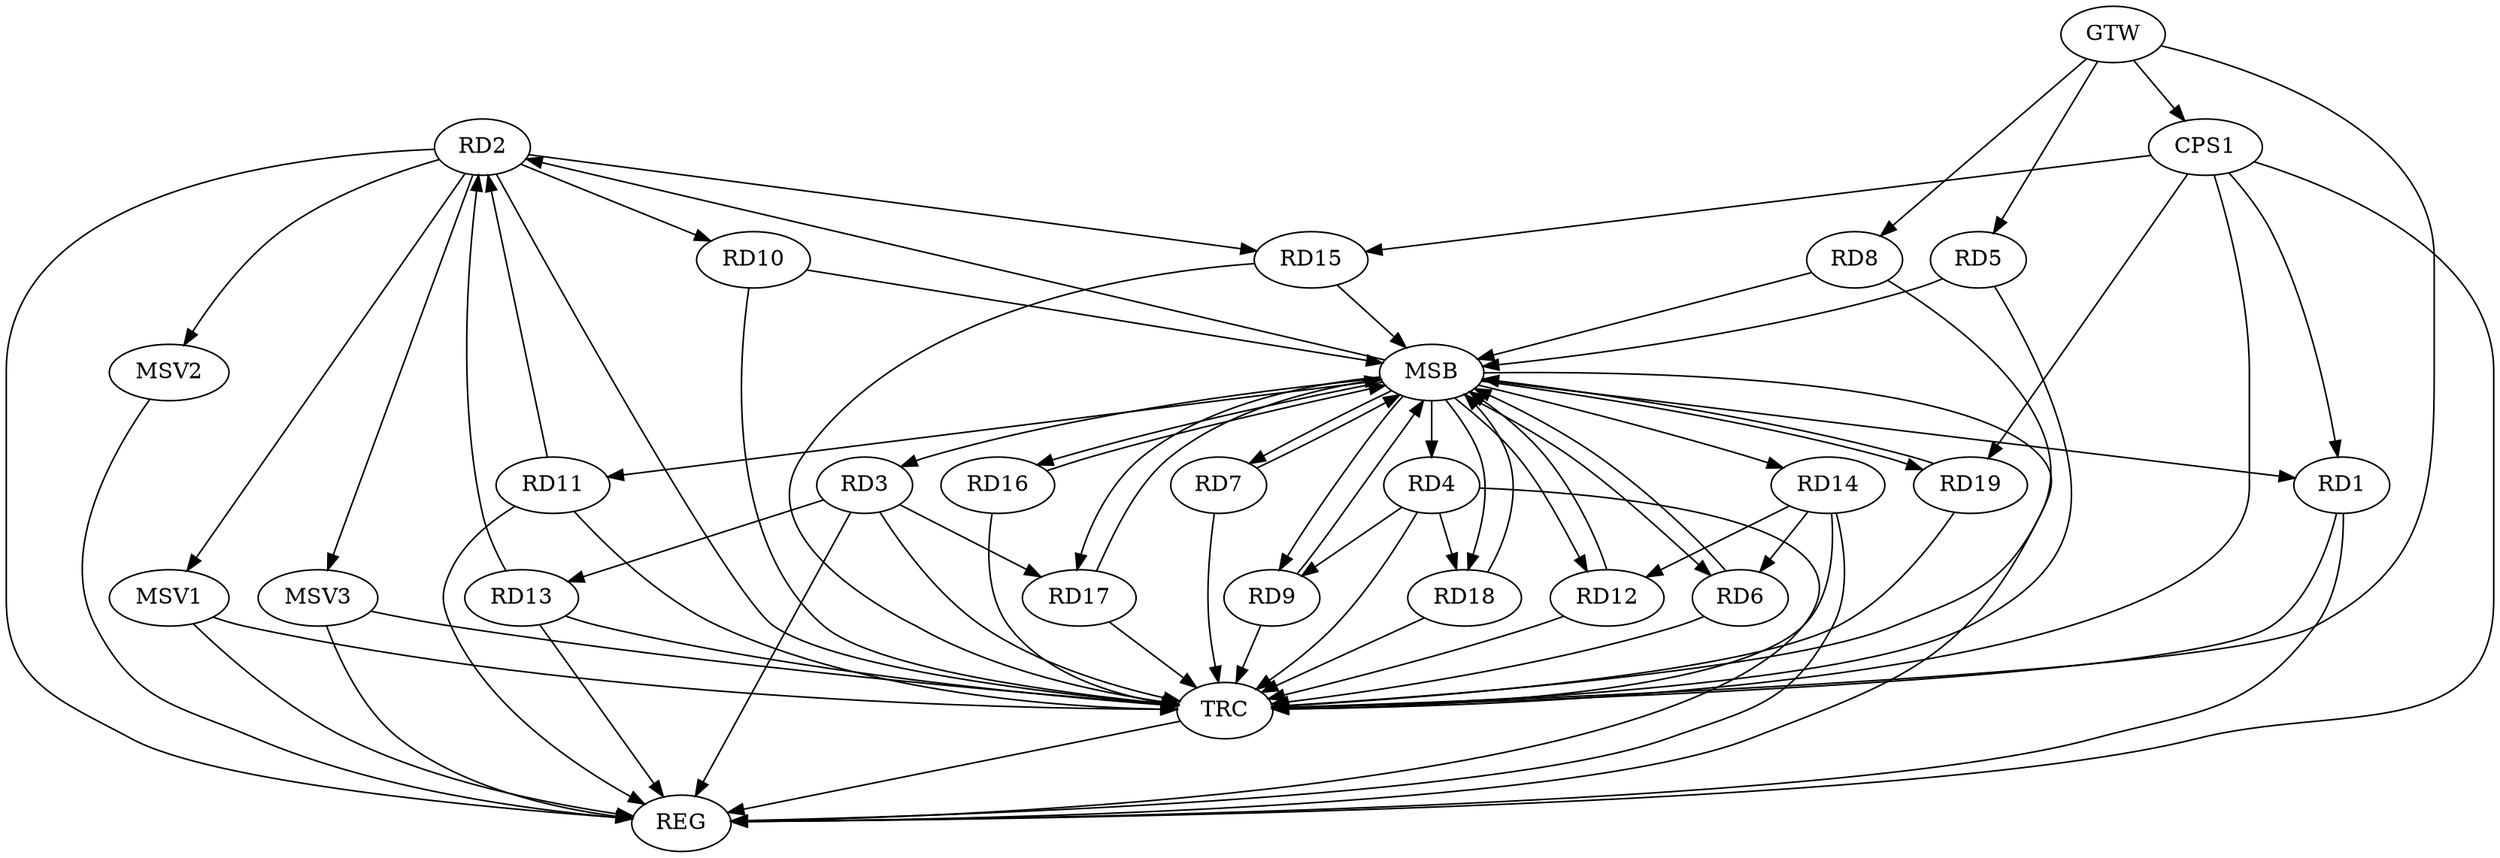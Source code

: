 strict digraph G {
  RD1 [ label="RD1" ];
  RD2 [ label="RD2" ];
  RD3 [ label="RD3" ];
  RD4 [ label="RD4" ];
  RD5 [ label="RD5" ];
  RD6 [ label="RD6" ];
  RD7 [ label="RD7" ];
  RD8 [ label="RD8" ];
  RD9 [ label="RD9" ];
  RD10 [ label="RD10" ];
  RD11 [ label="RD11" ];
  RD12 [ label="RD12" ];
  RD13 [ label="RD13" ];
  RD14 [ label="RD14" ];
  RD15 [ label="RD15" ];
  RD16 [ label="RD16" ];
  RD17 [ label="RD17" ];
  RD18 [ label="RD18" ];
  RD19 [ label="RD19" ];
  CPS1 [ label="CPS1" ];
  GTW [ label="GTW" ];
  REG [ label="REG" ];
  MSB [ label="MSB" ];
  TRC [ label="TRC" ];
  MSV1 [ label="MSV1" ];
  MSV2 [ label="MSV2" ];
  MSV3 [ label="MSV3" ];
  RD2 -> RD10;
  RD11 -> RD2;
  RD13 -> RD2;
  RD2 -> RD15;
  RD3 -> RD13;
  RD3 -> RD17;
  RD4 -> RD9;
  RD4 -> RD18;
  RD14 -> RD6;
  RD14 -> RD12;
  CPS1 -> RD1;
  CPS1 -> RD19;
  CPS1 -> RD15;
  GTW -> RD5;
  GTW -> RD8;
  GTW -> CPS1;
  RD1 -> REG;
  RD2 -> REG;
  RD3 -> REG;
  RD4 -> REG;
  RD11 -> REG;
  RD13 -> REG;
  RD14 -> REG;
  CPS1 -> REG;
  RD5 -> MSB;
  MSB -> RD4;
  MSB -> RD9;
  MSB -> RD12;
  MSB -> RD16;
  MSB -> REG;
  RD6 -> MSB;
  MSB -> RD3;
  RD7 -> MSB;
  RD8 -> MSB;
  MSB -> RD7;
  MSB -> RD14;
  MSB -> RD17;
  RD9 -> MSB;
  MSB -> RD2;
  MSB -> RD11;
  RD10 -> MSB;
  MSB -> RD6;
  MSB -> RD19;
  RD12 -> MSB;
  RD15 -> MSB;
  MSB -> RD1;
  RD16 -> MSB;
  RD17 -> MSB;
  MSB -> RD18;
  RD18 -> MSB;
  RD19 -> MSB;
  RD1 -> TRC;
  RD2 -> TRC;
  RD3 -> TRC;
  RD4 -> TRC;
  RD5 -> TRC;
  RD6 -> TRC;
  RD7 -> TRC;
  RD8 -> TRC;
  RD9 -> TRC;
  RD10 -> TRC;
  RD11 -> TRC;
  RD12 -> TRC;
  RD13 -> TRC;
  RD14 -> TRC;
  RD15 -> TRC;
  RD16 -> TRC;
  RD17 -> TRC;
  RD18 -> TRC;
  RD19 -> TRC;
  CPS1 -> TRC;
  GTW -> TRC;
  TRC -> REG;
  RD2 -> MSV1;
  MSV1 -> REG;
  MSV1 -> TRC;
  RD2 -> MSV2;
  RD2 -> MSV3;
  MSV2 -> REG;
  MSV3 -> REG;
  MSV3 -> TRC;
}
